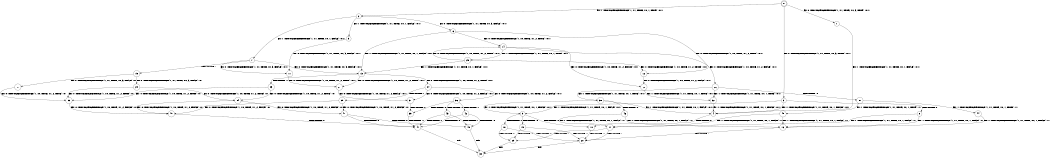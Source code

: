 digraph BCG {
size = "7, 10.5";
center = TRUE;
node [shape = circle];
0 [peripheries = 2];
0 -> 1 [label = "EX !0 !ATOMIC_EXCH_BRANCH (1, +1, TRUE, +0, 3, TRUE) !:0:1:"];
0 -> 2 [label = "EX !1 !ATOMIC_EXCH_BRANCH (1, +1, TRUE, +0, 1, TRUE) !:0:1:"];
0 -> 3 [label = "EX !0 !ATOMIC_EXCH_BRANCH (1, +1, TRUE, +0, 3, TRUE) !:0:1:"];
1 -> 4 [label = "EX !1 !ATOMIC_EXCH_BRANCH (1, +1, TRUE, +0, 1, FALSE) !:0:1:"];
2 -> 5 [label = "EX !1 !ATOMIC_EXCH_BRANCH (1, +1, TRUE, +0, 1, FALSE) !:0:1:"];
2 -> 6 [label = "EX !0 !ATOMIC_EXCH_BRANCH (1, +1, TRUE, +0, 3, FALSE) !:0:1:"];
2 -> 7 [label = "EX !1 !ATOMIC_EXCH_BRANCH (1, +1, TRUE, +0, 1, FALSE) !:0:1:"];
3 -> 4 [label = "EX !1 !ATOMIC_EXCH_BRANCH (1, +1, TRUE, +0, 1, FALSE) !:0:1:"];
3 -> 8 [label = "TERMINATE !0"];
3 -> 9 [label = "EX !1 !ATOMIC_EXCH_BRANCH (1, +1, TRUE, +0, 1, FALSE) !:0:1:"];
4 -> 10 [label = "TERMINATE !0"];
5 -> 11 [label = "EX !0 !ATOMIC_EXCH_BRANCH (1, +1, TRUE, +0, 3, FALSE) !:0:1:"];
6 -> 12 [label = "EX !0 !ATOMIC_EXCH_BRANCH (1, +0, TRUE, +1, 2, TRUE) !:0:1:"];
6 -> 13 [label = "EX !1 !ATOMIC_EXCH_BRANCH (1, +1, TRUE, +0, 1, FALSE) !:0:1:"];
6 -> 14 [label = "EX !0 !ATOMIC_EXCH_BRANCH (1, +0, TRUE, +1, 2, TRUE) !:0:1:"];
7 -> 11 [label = "EX !0 !ATOMIC_EXCH_BRANCH (1, +1, TRUE, +0, 3, FALSE) !:0:1:"];
7 -> 15 [label = "TERMINATE !1"];
7 -> 13 [label = "EX !0 !ATOMIC_EXCH_BRANCH (1, +1, TRUE, +0, 3, FALSE) !:0:1:"];
8 -> 16 [label = "EX !1 !ATOMIC_EXCH_BRANCH (1, +1, TRUE, +0, 1, FALSE) !:1:"];
8 -> 17 [label = "EX !1 !ATOMIC_EXCH_BRANCH (1, +1, TRUE, +0, 1, FALSE) !:1:"];
9 -> 10 [label = "TERMINATE !0"];
9 -> 18 [label = "TERMINATE !1"];
9 -> 19 [label = "TERMINATE !0"];
10 -> 20 [label = "TERMINATE !1"];
11 -> 21 [label = "EX !0 !ATOMIC_EXCH_BRANCH (1, +0, TRUE, +1, 2, TRUE) !:0:1:"];
12 -> 22 [label = "EX !0 !ATOMIC_EXCH_BRANCH (1, +0, TRUE, +1, 2, FALSE) !:0:1:"];
13 -> 21 [label = "EX !0 !ATOMIC_EXCH_BRANCH (1, +0, TRUE, +1, 2, TRUE) !:0:1:"];
13 -> 23 [label = "TERMINATE !1"];
13 -> 24 [label = "EX !0 !ATOMIC_EXCH_BRANCH (1, +0, TRUE, +1, 2, TRUE) !:0:1:"];
14 -> 22 [label = "EX !0 !ATOMIC_EXCH_BRANCH (1, +0, TRUE, +1, 2, FALSE) !:0:1:"];
14 -> 25 [label = "EX !1 !ATOMIC_EXCH_BRANCH (1, +1, TRUE, +0, 1, TRUE) !:0:1:"];
14 -> 26 [label = "EX !0 !ATOMIC_EXCH_BRANCH (1, +0, TRUE, +1, 2, FALSE) !:0:1:"];
15 -> 27 [label = "EX !0 !ATOMIC_EXCH_BRANCH (1, +1, TRUE, +0, 3, FALSE) !:0:"];
15 -> 28 [label = "EX !0 !ATOMIC_EXCH_BRANCH (1, +1, TRUE, +0, 3, FALSE) !:0:"];
16 -> 20 [label = "TERMINATE !1"];
17 -> 20 [label = "TERMINATE !1"];
17 -> 29 [label = "TERMINATE !1"];
18 -> 20 [label = "TERMINATE !0"];
18 -> 29 [label = "TERMINATE !0"];
19 -> 20 [label = "TERMINATE !1"];
19 -> 29 [label = "TERMINATE !1"];
20 -> 30 [label = "exit"];
21 -> 31 [label = "EX !0 !ATOMIC_EXCH_BRANCH (1, +0, TRUE, +1, 2, FALSE) !:0:1:"];
22 -> 32 [label = "EX !1 !ATOMIC_EXCH_BRANCH (1, +1, TRUE, +0, 1, TRUE) !:0:1:"];
23 -> 33 [label = "EX !0 !ATOMIC_EXCH_BRANCH (1, +0, TRUE, +1, 2, TRUE) !:0:"];
23 -> 34 [label = "EX !0 !ATOMIC_EXCH_BRANCH (1, +0, TRUE, +1, 2, TRUE) !:0:"];
24 -> 31 [label = "EX !0 !ATOMIC_EXCH_BRANCH (1, +0, TRUE, +1, 2, FALSE) !:0:1:"];
24 -> 35 [label = "TERMINATE !1"];
24 -> 36 [label = "EX !0 !ATOMIC_EXCH_BRANCH (1, +0, TRUE, +1, 2, FALSE) !:0:1:"];
25 -> 12 [label = "EX !0 !ATOMIC_EXCH_BRANCH (1, +0, TRUE, +1, 2, TRUE) !:0:1:"];
25 -> 13 [label = "EX !1 !ATOMIC_EXCH_BRANCH (1, +1, TRUE, +0, 1, FALSE) !:0:1:"];
25 -> 14 [label = "EX !0 !ATOMIC_EXCH_BRANCH (1, +0, TRUE, +1, 2, TRUE) !:0:1:"];
26 -> 32 [label = "EX !1 !ATOMIC_EXCH_BRANCH (1, +1, TRUE, +0, 1, TRUE) !:0:1:"];
26 -> 37 [label = "TERMINATE !0"];
26 -> 38 [label = "EX !1 !ATOMIC_EXCH_BRANCH (1, +1, TRUE, +0, 1, TRUE) !:0:1:"];
27 -> 33 [label = "EX !0 !ATOMIC_EXCH_BRANCH (1, +0, TRUE, +1, 2, TRUE) !:0:"];
28 -> 33 [label = "EX !0 !ATOMIC_EXCH_BRANCH (1, +0, TRUE, +1, 2, TRUE) !:0:"];
28 -> 34 [label = "EX !0 !ATOMIC_EXCH_BRANCH (1, +0, TRUE, +1, 2, TRUE) !:0:"];
29 -> 30 [label = "exit"];
31 -> 39 [label = "TERMINATE !0"];
32 -> 4 [label = "EX !1 !ATOMIC_EXCH_BRANCH (1, +1, TRUE, +0, 1, FALSE) !:0:1:"];
33 -> 40 [label = "EX !0 !ATOMIC_EXCH_BRANCH (1, +0, TRUE, +1, 2, FALSE) !:0:"];
34 -> 40 [label = "EX !0 !ATOMIC_EXCH_BRANCH (1, +0, TRUE, +1, 2, FALSE) !:0:"];
34 -> 41 [label = "EX !0 !ATOMIC_EXCH_BRANCH (1, +0, TRUE, +1, 2, FALSE) !:0:"];
35 -> 40 [label = "EX !0 !ATOMIC_EXCH_BRANCH (1, +0, TRUE, +1, 2, FALSE) !:0:"];
35 -> 41 [label = "EX !0 !ATOMIC_EXCH_BRANCH (1, +0, TRUE, +1, 2, FALSE) !:0:"];
36 -> 39 [label = "TERMINATE !0"];
36 -> 42 [label = "TERMINATE !1"];
36 -> 43 [label = "TERMINATE !0"];
37 -> 44 [label = "EX !1 !ATOMIC_EXCH_BRANCH (1, +1, TRUE, +0, 1, TRUE) !:1:"];
37 -> 45 [label = "EX !1 !ATOMIC_EXCH_BRANCH (1, +1, TRUE, +0, 1, TRUE) !:1:"];
38 -> 4 [label = "EX !1 !ATOMIC_EXCH_BRANCH (1, +1, TRUE, +0, 1, FALSE) !:0:1:"];
38 -> 46 [label = "TERMINATE !0"];
38 -> 9 [label = "EX !1 !ATOMIC_EXCH_BRANCH (1, +1, TRUE, +0, 1, FALSE) !:0:1:"];
39 -> 47 [label = "TERMINATE !1"];
40 -> 47 [label = "TERMINATE !0"];
41 -> 47 [label = "TERMINATE !0"];
41 -> 48 [label = "TERMINATE !0"];
42 -> 47 [label = "TERMINATE !0"];
42 -> 48 [label = "TERMINATE !0"];
43 -> 47 [label = "TERMINATE !1"];
43 -> 48 [label = "TERMINATE !1"];
44 -> 16 [label = "EX !1 !ATOMIC_EXCH_BRANCH (1, +1, TRUE, +0, 1, FALSE) !:1:"];
45 -> 16 [label = "EX !1 !ATOMIC_EXCH_BRANCH (1, +1, TRUE, +0, 1, FALSE) !:1:"];
45 -> 17 [label = "EX !1 !ATOMIC_EXCH_BRANCH (1, +1, TRUE, +0, 1, FALSE) !:1:"];
46 -> 16 [label = "EX !1 !ATOMIC_EXCH_BRANCH (1, +1, TRUE, +0, 1, FALSE) !:1:"];
46 -> 17 [label = "EX !1 !ATOMIC_EXCH_BRANCH (1, +1, TRUE, +0, 1, FALSE) !:1:"];
47 -> 30 [label = "exit"];
48 -> 30 [label = "exit"];
}
